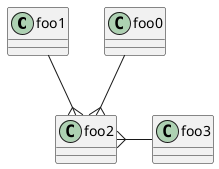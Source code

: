 {
  "sha1": "3t0uk3cv5ukj9uldilbba3lhvkd5ta0",
  "insertion": {
    "when": "2024-05-30T20:48:20.350Z",
    "user": "plantuml@gmail.com"
  }
}
@startuml
class foo1
class foo2
class foo3
foo1 --{ foo2
foo0 --{ foo2
foo2 }- foo3
@enduml
